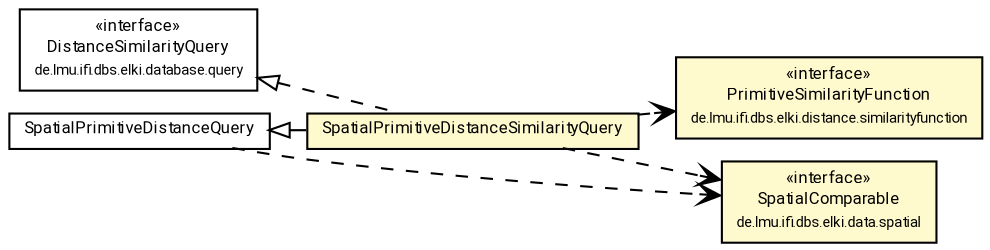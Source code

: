 #!/usr/local/bin/dot
#
# Class diagram 
# Generated by UMLGraph version R5_7_2-60-g0e99a6 (http://www.spinellis.gr/umlgraph/)
#

digraph G {
	graph [fontnames="svg"]
	edge [fontname="Roboto",fontsize=7,labelfontname="Roboto",labelfontsize=7,color="black"];
	node [fontname="Roboto",fontcolor="black",fontsize=8,shape=plaintext,margin=0,width=0,height=0];
	nodesep=0.15;
	ranksep=0.25;
	rankdir=LR;
	// de.lmu.ifi.dbs.elki.distance.similarityfunction.PrimitiveSimilarityFunction<O>
	c9873638 [label=<<table title="de.lmu.ifi.dbs.elki.distance.similarityfunction.PrimitiveSimilarityFunction" border="0" cellborder="1" cellspacing="0" cellpadding="2" bgcolor="LemonChiffon" href="../../../distance/similarityfunction/PrimitiveSimilarityFunction.html" target="_parent">
		<tr><td><table border="0" cellspacing="0" cellpadding="1">
		<tr><td align="center" balign="center"> &#171;interface&#187; </td></tr>
		<tr><td align="center" balign="center"> <font face="Roboto">PrimitiveSimilarityFunction</font> </td></tr>
		<tr><td align="center" balign="center"> <font face="Roboto" point-size="7.0">de.lmu.ifi.dbs.elki.distance.similarityfunction</font> </td></tr>
		</table></td></tr>
		</table>>, URL="../../../distance/similarityfunction/PrimitiveSimilarityFunction.html"];
	// de.lmu.ifi.dbs.elki.database.query.distance.SpatialPrimitiveDistanceQuery<V extends de.lmu.ifi.dbs.elki.data.spatial.SpatialComparable>
	c9873654 [label=<<table title="de.lmu.ifi.dbs.elki.database.query.distance.SpatialPrimitiveDistanceQuery" border="0" cellborder="1" cellspacing="0" cellpadding="2" href="SpatialPrimitiveDistanceQuery.html" target="_parent">
		<tr><td><table border="0" cellspacing="0" cellpadding="1">
		<tr><td align="center" balign="center"> <font face="Roboto">SpatialPrimitiveDistanceQuery</font> </td></tr>
		</table></td></tr>
		</table>>, URL="SpatialPrimitiveDistanceQuery.html"];
	// de.lmu.ifi.dbs.elki.database.query.distance.SpatialPrimitiveDistanceSimilarityQuery<O extends de.lmu.ifi.dbs.elki.data.spatial.SpatialComparable>
	c9873655 [label=<<table title="de.lmu.ifi.dbs.elki.database.query.distance.SpatialPrimitiveDistanceSimilarityQuery" border="0" cellborder="1" cellspacing="0" cellpadding="2" bgcolor="lemonChiffon" href="SpatialPrimitiveDistanceSimilarityQuery.html" target="_parent">
		<tr><td><table border="0" cellspacing="0" cellpadding="1">
		<tr><td align="center" balign="center"> <font face="Roboto">SpatialPrimitiveDistanceSimilarityQuery</font> </td></tr>
		</table></td></tr>
		</table>>, URL="SpatialPrimitiveDistanceSimilarityQuery.html"];
	// de.lmu.ifi.dbs.elki.database.query.DistanceSimilarityQuery<O>
	c9873660 [label=<<table title="de.lmu.ifi.dbs.elki.database.query.DistanceSimilarityQuery" border="0" cellborder="1" cellspacing="0" cellpadding="2" href="../DistanceSimilarityQuery.html" target="_parent">
		<tr><td><table border="0" cellspacing="0" cellpadding="1">
		<tr><td align="center" balign="center"> &#171;interface&#187; </td></tr>
		<tr><td align="center" balign="center"> <font face="Roboto">DistanceSimilarityQuery</font> </td></tr>
		<tr><td align="center" balign="center"> <font face="Roboto" point-size="7.0">de.lmu.ifi.dbs.elki.database.query</font> </td></tr>
		</table></td></tr>
		</table>>, URL="../DistanceSimilarityQuery.html"];
	// de.lmu.ifi.dbs.elki.data.spatial.SpatialComparable
	c9873678 [label=<<table title="de.lmu.ifi.dbs.elki.data.spatial.SpatialComparable" border="0" cellborder="1" cellspacing="0" cellpadding="2" bgcolor="LemonChiffon" href="../../../data/spatial/SpatialComparable.html" target="_parent">
		<tr><td><table border="0" cellspacing="0" cellpadding="1">
		<tr><td align="center" balign="center"> &#171;interface&#187; </td></tr>
		<tr><td align="center" balign="center"> <font face="Roboto">SpatialComparable</font> </td></tr>
		<tr><td align="center" balign="center"> <font face="Roboto" point-size="7.0">de.lmu.ifi.dbs.elki.data.spatial</font> </td></tr>
		</table></td></tr>
		</table>>, URL="../../../data/spatial/SpatialComparable.html"];
	// de.lmu.ifi.dbs.elki.database.query.distance.SpatialPrimitiveDistanceSimilarityQuery<O extends de.lmu.ifi.dbs.elki.data.spatial.SpatialComparable> extends de.lmu.ifi.dbs.elki.database.query.distance.SpatialPrimitiveDistanceQuery<V extends de.lmu.ifi.dbs.elki.data.spatial.SpatialComparable>
	c9873654 -> c9873655 [arrowtail=empty,dir=back,weight=10];
	// de.lmu.ifi.dbs.elki.database.query.distance.SpatialPrimitiveDistanceSimilarityQuery<O extends de.lmu.ifi.dbs.elki.data.spatial.SpatialComparable> implements de.lmu.ifi.dbs.elki.database.query.DistanceSimilarityQuery<O>
	c9873660 -> c9873655 [arrowtail=empty,style=dashed,dir=back,weight=9];
	// de.lmu.ifi.dbs.elki.database.query.distance.SpatialPrimitiveDistanceSimilarityQuery<O extends de.lmu.ifi.dbs.elki.data.spatial.SpatialComparable> depend de.lmu.ifi.dbs.elki.distance.similarityfunction.PrimitiveSimilarityFunction<O>
	c9873655 -> c9873638 [arrowhead=open,style=dashed,weight=0];
	// de.lmu.ifi.dbs.elki.database.query.distance.SpatialPrimitiveDistanceQuery<V extends de.lmu.ifi.dbs.elki.data.spatial.SpatialComparable> depend de.lmu.ifi.dbs.elki.data.spatial.SpatialComparable
	c9873654 -> c9873678 [arrowhead=open,style=dashed,weight=0];
	// de.lmu.ifi.dbs.elki.database.query.distance.SpatialPrimitiveDistanceSimilarityQuery<O extends de.lmu.ifi.dbs.elki.data.spatial.SpatialComparable> depend de.lmu.ifi.dbs.elki.data.spatial.SpatialComparable
	c9873655 -> c9873678 [arrowhead=open,style=dashed,weight=0];
}

